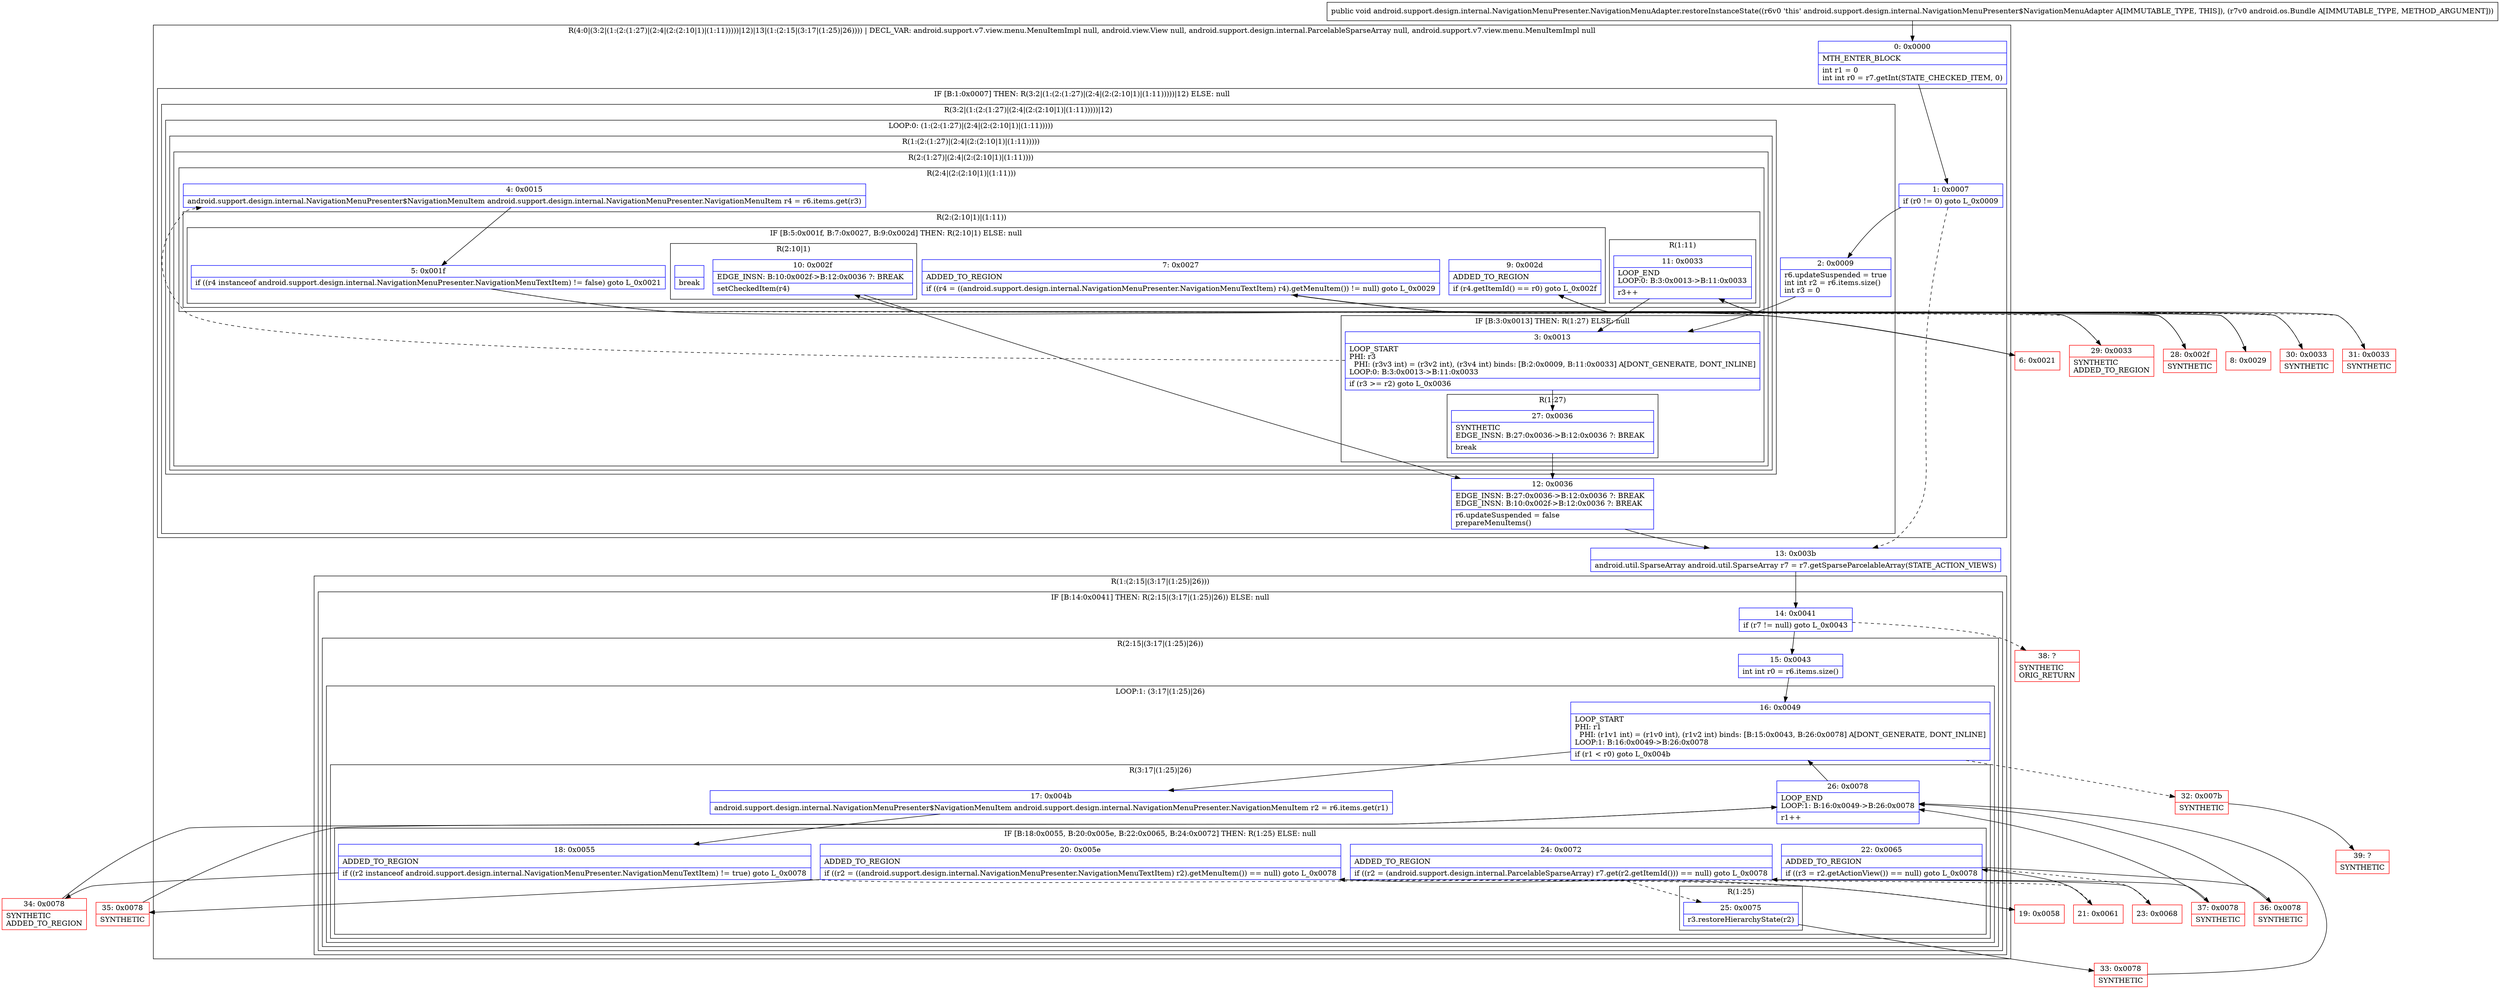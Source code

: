 digraph "CFG forandroid.support.design.internal.NavigationMenuPresenter.NavigationMenuAdapter.restoreInstanceState(Landroid\/os\/Bundle;)V" {
subgraph cluster_Region_1451195524 {
label = "R(4:0|(3:2|(1:(2:(1:27)|(2:4|(2:(2:10|1)|(1:11)))))|12)|13|(1:(2:15|(3:17|(1:25)|26)))) | DECL_VAR: android.support.v7.view.menu.MenuItemImpl null, android.view.View null, android.support.design.internal.ParcelableSparseArray null, android.support.v7.view.menu.MenuItemImpl null\l";
node [shape=record,color=blue];
Node_0 [shape=record,label="{0\:\ 0x0000|MTH_ENTER_BLOCK\l|int r1 = 0\lint int r0 = r7.getInt(STATE_CHECKED_ITEM, 0)\l}"];
subgraph cluster_IfRegion_545495048 {
label = "IF [B:1:0x0007] THEN: R(3:2|(1:(2:(1:27)|(2:4|(2:(2:10|1)|(1:11)))))|12) ELSE: null";
node [shape=record,color=blue];
Node_1 [shape=record,label="{1\:\ 0x0007|if (r0 != 0) goto L_0x0009\l}"];
subgraph cluster_Region_817813228 {
label = "R(3:2|(1:(2:(1:27)|(2:4|(2:(2:10|1)|(1:11)))))|12)";
node [shape=record,color=blue];
Node_2 [shape=record,label="{2\:\ 0x0009|r6.updateSuspended = true\lint int r2 = r6.items.size()\lint r3 = 0\l}"];
subgraph cluster_LoopRegion_2065364387 {
label = "LOOP:0: (1:(2:(1:27)|(2:4|(2:(2:10|1)|(1:11)))))";
node [shape=record,color=blue];
subgraph cluster_Region_1956781993 {
label = "R(1:(2:(1:27)|(2:4|(2:(2:10|1)|(1:11)))))";
node [shape=record,color=blue];
subgraph cluster_Region_1100987873 {
label = "R(2:(1:27)|(2:4|(2:(2:10|1)|(1:11))))";
node [shape=record,color=blue];
subgraph cluster_IfRegion_2006523533 {
label = "IF [B:3:0x0013] THEN: R(1:27) ELSE: null";
node [shape=record,color=blue];
Node_3 [shape=record,label="{3\:\ 0x0013|LOOP_START\lPHI: r3 \l  PHI: (r3v3 int) = (r3v2 int), (r3v4 int) binds: [B:2:0x0009, B:11:0x0033] A[DONT_GENERATE, DONT_INLINE]\lLOOP:0: B:3:0x0013\-\>B:11:0x0033\l|if (r3 \>= r2) goto L_0x0036\l}"];
subgraph cluster_Region_1694193895 {
label = "R(1:27)";
node [shape=record,color=blue];
Node_27 [shape=record,label="{27\:\ 0x0036|SYNTHETIC\lEDGE_INSN: B:27:0x0036\-\>B:12:0x0036 ?: BREAK  \l|break\l}"];
}
}
subgraph cluster_Region_928221881 {
label = "R(2:4|(2:(2:10|1)|(1:11)))";
node [shape=record,color=blue];
Node_4 [shape=record,label="{4\:\ 0x0015|android.support.design.internal.NavigationMenuPresenter$NavigationMenuItem android.support.design.internal.NavigationMenuPresenter.NavigationMenuItem r4 = r6.items.get(r3)\l}"];
subgraph cluster_Region_1214254646 {
label = "R(2:(2:10|1)|(1:11))";
node [shape=record,color=blue];
subgraph cluster_IfRegion_229985216 {
label = "IF [B:5:0x001f, B:7:0x0027, B:9:0x002d] THEN: R(2:10|1) ELSE: null";
node [shape=record,color=blue];
Node_5 [shape=record,label="{5\:\ 0x001f|if ((r4 instanceof android.support.design.internal.NavigationMenuPresenter.NavigationMenuTextItem) != false) goto L_0x0021\l}"];
Node_7 [shape=record,label="{7\:\ 0x0027|ADDED_TO_REGION\l|if ((r4 = ((android.support.design.internal.NavigationMenuPresenter.NavigationMenuTextItem) r4).getMenuItem()) != null) goto L_0x0029\l}"];
Node_9 [shape=record,label="{9\:\ 0x002d|ADDED_TO_REGION\l|if (r4.getItemId() == r0) goto L_0x002f\l}"];
subgraph cluster_Region_744165316 {
label = "R(2:10|1)";
node [shape=record,color=blue];
Node_10 [shape=record,label="{10\:\ 0x002f|EDGE_INSN: B:10:0x002f\-\>B:12:0x0036 ?: BREAK  \l|setCheckedItem(r4)\l}"];
Node_InsnContainer_269995803 [shape=record,label="{|break\l}"];
}
}
subgraph cluster_Region_864118508 {
label = "R(1:11)";
node [shape=record,color=blue];
Node_11 [shape=record,label="{11\:\ 0x0033|LOOP_END\lLOOP:0: B:3:0x0013\-\>B:11:0x0033\l|r3++\l}"];
}
}
}
}
}
}
Node_12 [shape=record,label="{12\:\ 0x0036|EDGE_INSN: B:27:0x0036\-\>B:12:0x0036 ?: BREAK  \lEDGE_INSN: B:10:0x002f\-\>B:12:0x0036 ?: BREAK  \l|r6.updateSuspended = false\lprepareMenuItems()\l}"];
}
}
Node_13 [shape=record,label="{13\:\ 0x003b|android.util.SparseArray android.util.SparseArray r7 = r7.getSparseParcelableArray(STATE_ACTION_VIEWS)\l}"];
subgraph cluster_Region_781554078 {
label = "R(1:(2:15|(3:17|(1:25)|26)))";
node [shape=record,color=blue];
subgraph cluster_IfRegion_1888943816 {
label = "IF [B:14:0x0041] THEN: R(2:15|(3:17|(1:25)|26)) ELSE: null";
node [shape=record,color=blue];
Node_14 [shape=record,label="{14\:\ 0x0041|if (r7 != null) goto L_0x0043\l}"];
subgraph cluster_Region_401765529 {
label = "R(2:15|(3:17|(1:25)|26))";
node [shape=record,color=blue];
Node_15 [shape=record,label="{15\:\ 0x0043|int int r0 = r6.items.size()\l}"];
subgraph cluster_LoopRegion_998820564 {
label = "LOOP:1: (3:17|(1:25)|26)";
node [shape=record,color=blue];
Node_16 [shape=record,label="{16\:\ 0x0049|LOOP_START\lPHI: r1 \l  PHI: (r1v1 int) = (r1v0 int), (r1v2 int) binds: [B:15:0x0043, B:26:0x0078] A[DONT_GENERATE, DONT_INLINE]\lLOOP:1: B:16:0x0049\-\>B:26:0x0078\l|if (r1 \< r0) goto L_0x004b\l}"];
subgraph cluster_Region_1460771368 {
label = "R(3:17|(1:25)|26)";
node [shape=record,color=blue];
Node_17 [shape=record,label="{17\:\ 0x004b|android.support.design.internal.NavigationMenuPresenter$NavigationMenuItem android.support.design.internal.NavigationMenuPresenter.NavigationMenuItem r2 = r6.items.get(r1)\l}"];
subgraph cluster_IfRegion_722336296 {
label = "IF [B:18:0x0055, B:20:0x005e, B:22:0x0065, B:24:0x0072] THEN: R(1:25) ELSE: null";
node [shape=record,color=blue];
Node_18 [shape=record,label="{18\:\ 0x0055|ADDED_TO_REGION\l|if ((r2 instanceof android.support.design.internal.NavigationMenuPresenter.NavigationMenuTextItem) != true) goto L_0x0078\l}"];
Node_20 [shape=record,label="{20\:\ 0x005e|ADDED_TO_REGION\l|if ((r2 = ((android.support.design.internal.NavigationMenuPresenter.NavigationMenuTextItem) r2).getMenuItem()) == null) goto L_0x0078\l}"];
Node_22 [shape=record,label="{22\:\ 0x0065|ADDED_TO_REGION\l|if ((r3 = r2.getActionView()) == null) goto L_0x0078\l}"];
Node_24 [shape=record,label="{24\:\ 0x0072|ADDED_TO_REGION\l|if ((r2 = (android.support.design.internal.ParcelableSparseArray) r7.get(r2.getItemId())) == null) goto L_0x0078\l}"];
subgraph cluster_Region_1724656580 {
label = "R(1:25)";
node [shape=record,color=blue];
Node_25 [shape=record,label="{25\:\ 0x0075|r3.restoreHierarchyState(r2)\l}"];
}
}
Node_26 [shape=record,label="{26\:\ 0x0078|LOOP_END\lLOOP:1: B:16:0x0049\-\>B:26:0x0078\l|r1++\l}"];
}
}
}
}
}
}
Node_6 [shape=record,color=red,label="{6\:\ 0x0021}"];
Node_8 [shape=record,color=red,label="{8\:\ 0x0029}"];
Node_19 [shape=record,color=red,label="{19\:\ 0x0058}"];
Node_21 [shape=record,color=red,label="{21\:\ 0x0061}"];
Node_23 [shape=record,color=red,label="{23\:\ 0x0068}"];
Node_28 [shape=record,color=red,label="{28\:\ 0x002f|SYNTHETIC\l}"];
Node_29 [shape=record,color=red,label="{29\:\ 0x0033|SYNTHETIC\lADDED_TO_REGION\l}"];
Node_30 [shape=record,color=red,label="{30\:\ 0x0033|SYNTHETIC\l}"];
Node_31 [shape=record,color=red,label="{31\:\ 0x0033|SYNTHETIC\l}"];
Node_32 [shape=record,color=red,label="{32\:\ 0x007b|SYNTHETIC\l}"];
Node_33 [shape=record,color=red,label="{33\:\ 0x0078|SYNTHETIC\l}"];
Node_34 [shape=record,color=red,label="{34\:\ 0x0078|SYNTHETIC\lADDED_TO_REGION\l}"];
Node_35 [shape=record,color=red,label="{35\:\ 0x0078|SYNTHETIC\l}"];
Node_36 [shape=record,color=red,label="{36\:\ 0x0078|SYNTHETIC\l}"];
Node_37 [shape=record,color=red,label="{37\:\ 0x0078|SYNTHETIC\l}"];
Node_38 [shape=record,color=red,label="{38\:\ ?|SYNTHETIC\lORIG_RETURN\l}"];
Node_39 [shape=record,color=red,label="{39\:\ ?|SYNTHETIC\l}"];
MethodNode[shape=record,label="{public void android.support.design.internal.NavigationMenuPresenter.NavigationMenuAdapter.restoreInstanceState((r6v0 'this' android.support.design.internal.NavigationMenuPresenter$NavigationMenuAdapter A[IMMUTABLE_TYPE, THIS]), (r7v0 android.os.Bundle A[IMMUTABLE_TYPE, METHOD_ARGUMENT])) }"];
MethodNode -> Node_0;
Node_0 -> Node_1;
Node_1 -> Node_2;
Node_1 -> Node_13[style=dashed];
Node_2 -> Node_3;
Node_3 -> Node_4[style=dashed];
Node_3 -> Node_27;
Node_27 -> Node_12;
Node_4 -> Node_5;
Node_5 -> Node_6;
Node_5 -> Node_29[style=dashed];
Node_7 -> Node_8;
Node_7 -> Node_30[style=dashed];
Node_9 -> Node_28;
Node_9 -> Node_31[style=dashed];
Node_10 -> Node_12;
Node_11 -> Node_3;
Node_12 -> Node_13;
Node_13 -> Node_14;
Node_14 -> Node_15;
Node_14 -> Node_38[style=dashed];
Node_15 -> Node_16;
Node_16 -> Node_17;
Node_16 -> Node_32[style=dashed];
Node_17 -> Node_18;
Node_18 -> Node_19[style=dashed];
Node_18 -> Node_34;
Node_20 -> Node_21[style=dashed];
Node_20 -> Node_35;
Node_22 -> Node_23[style=dashed];
Node_22 -> Node_36;
Node_24 -> Node_25[style=dashed];
Node_24 -> Node_37;
Node_25 -> Node_33;
Node_26 -> Node_16;
Node_6 -> Node_7;
Node_8 -> Node_9;
Node_19 -> Node_20;
Node_21 -> Node_22;
Node_23 -> Node_24;
Node_28 -> Node_10;
Node_29 -> Node_11;
Node_30 -> Node_11;
Node_31 -> Node_11;
Node_32 -> Node_39;
Node_33 -> Node_26;
Node_34 -> Node_26;
Node_35 -> Node_26;
Node_36 -> Node_26;
Node_37 -> Node_26;
}


